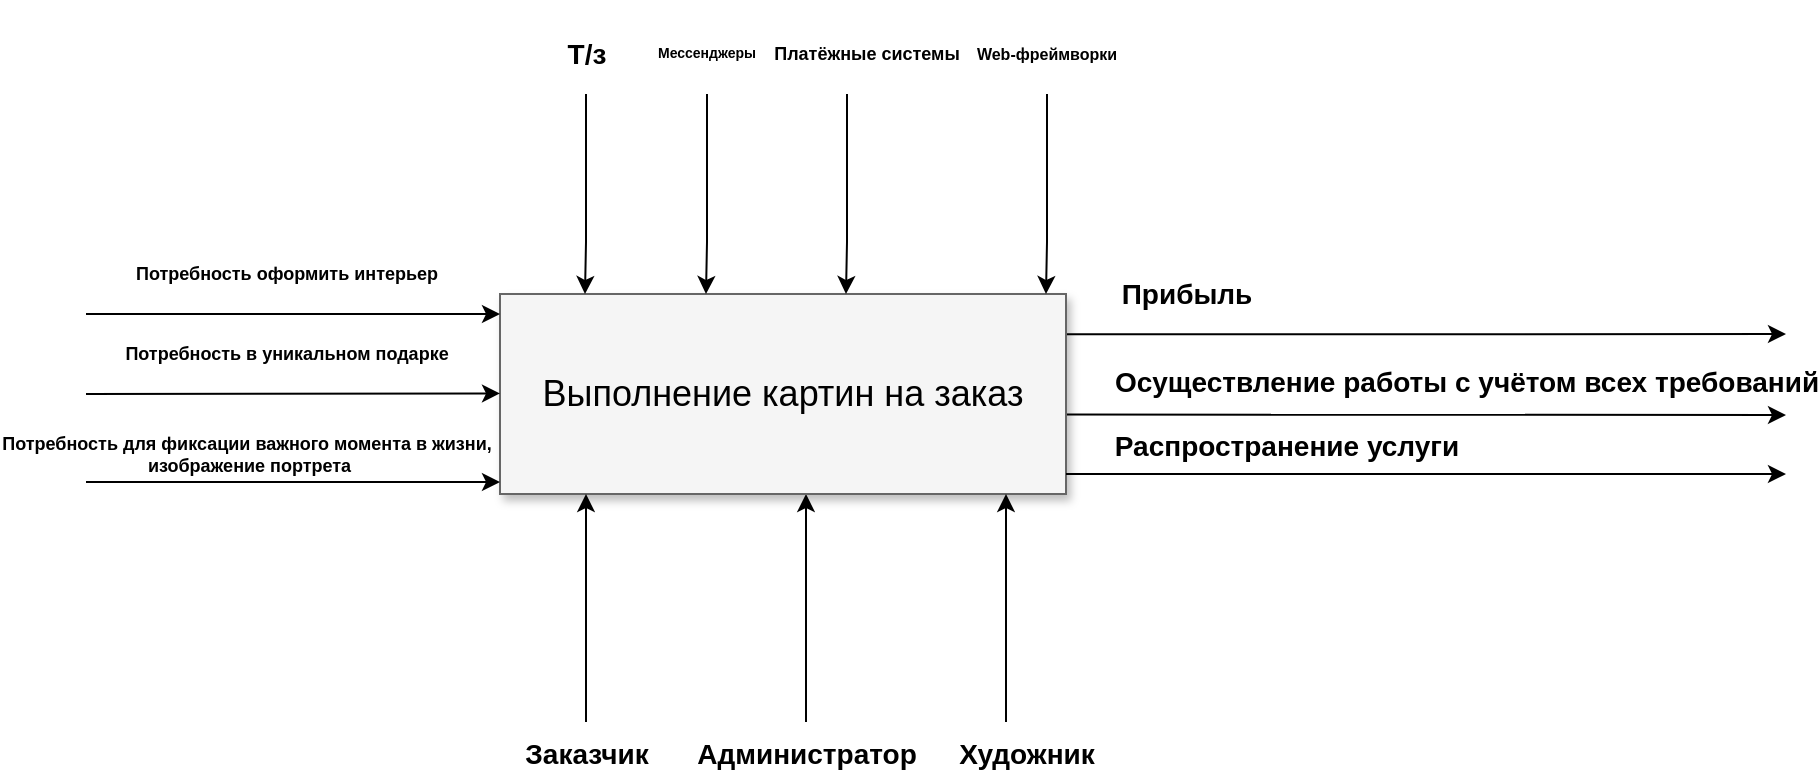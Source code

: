 <mxfile version="24.7.7">
  <diagram name="Page-1" id="90a13364-a465-7bf4-72fc-28e22215d7a0">
    <mxGraphModel dx="1750" dy="945" grid="1" gridSize="10" guides="1" tooltips="1" connect="1" arrows="1" fold="1" page="1" pageScale="1.5" pageWidth="1169" pageHeight="826" background="none" math="0" shadow="0">
      <root>
        <mxCell id="0" style=";html=1;" />
        <mxCell id="1" style=";html=1;" parent="0" />
        <mxCell id="3a17f1ce550125da-13" style="edgeStyle=elbowEdgeStyle;rounded=0;html=1;startArrow=none;startFill=0;jettySize=auto;orthogonalLoop=1;fontSize=18;elbow=vertical;" parent="1" edge="1">
          <mxGeometry relative="1" as="geometry">
            <mxPoint x="1070" y="560.17" as="sourcePoint" />
            <mxPoint x="1430" y="560" as="targetPoint" />
          </mxGeometry>
        </mxCell>
        <mxCell id="3a17f1ce550125da-14" style="edgeStyle=elbowEdgeStyle;rounded=0;html=1;startArrow=none;startFill=0;jettySize=auto;orthogonalLoop=1;fontSize=18;elbow=vertical;" parent="1" edge="1">
          <mxGeometry relative="1" as="geometry">
            <mxPoint x="1070" y="600.31" as="sourcePoint" />
            <mxPoint x="1430" y="600.31" as="targetPoint" />
          </mxGeometry>
        </mxCell>
        <mxCell id="3a17f1ce550125da-17" style="edgeStyle=elbowEdgeStyle;rounded=0;html=1;startArrow=none;startFill=0;jettySize=auto;orthogonalLoop=1;fontSize=18;" parent="1" edge="1">
          <mxGeometry relative="1" as="geometry">
            <Array as="points">
              <mxPoint x="940" y="754" />
            </Array>
            <mxPoint x="940" y="754" as="sourcePoint" />
            <mxPoint x="940" y="640" as="targetPoint" />
          </mxGeometry>
        </mxCell>
        <mxCell id="3a17f1ce550125da-2" value="Выполнение картин на заказ" style="whiteSpace=wrap;html=1;shadow=1;fontSize=18;fillColor=#f5f5f5;strokeColor=#666666;" parent="1" vertex="1">
          <mxGeometry x="787" y="540" width="283" height="100" as="geometry" />
        </mxCell>
        <mxCell id="3a17f1ce550125da-20" style="edgeStyle=elbowEdgeStyle;rounded=0;html=1;startArrow=none;startFill=0;jettySize=auto;orthogonalLoop=1;fontSize=18;elbow=vertical;" parent="1" edge="1">
          <mxGeometry relative="1" as="geometry">
            <Array as="points">
              <mxPoint x="658" y="514" />
            </Array>
            <mxPoint x="830" y="440" as="sourcePoint" />
            <mxPoint x="829.5" y="540" as="targetPoint" />
          </mxGeometry>
        </mxCell>
        <mxCell id="3a17f1ce550125da-21" style="edgeStyle=elbowEdgeStyle;rounded=0;html=1;startArrow=none;startFill=0;jettySize=auto;orthogonalLoop=1;fontSize=18;elbow=vertical;" parent="1" edge="1">
          <mxGeometry relative="1" as="geometry">
            <mxPoint x="580" y="550" as="sourcePoint" />
            <mxPoint x="787" y="550" as="targetPoint" />
            <Array as="points">
              <mxPoint x="740" y="550" />
              <mxPoint x="730" y="550" />
            </Array>
          </mxGeometry>
        </mxCell>
        <mxCell id="3a17f1ce550125da-23" style="edgeStyle=elbowEdgeStyle;rounded=0;html=1;startArrow=none;startFill=0;jettySize=auto;orthogonalLoop=1;fontSize=18;" parent="1" edge="1">
          <mxGeometry relative="1" as="geometry">
            <mxPoint x="830" y="754" as="sourcePoint" />
            <mxPoint x="830" y="640" as="targetPoint" />
            <Array as="points">
              <mxPoint x="830" y="734" />
              <mxPoint x="830" y="734" />
            </Array>
          </mxGeometry>
        </mxCell>
        <mxCell id="reBWG6Oo8zOQLaoW1JOB-3" value="Заказчик" style="text;strokeColor=none;fillColor=none;html=1;fontSize=14;fontStyle=1;verticalAlign=middle;align=center;" vertex="1" parent="1">
          <mxGeometry x="800" y="760" width="60" height="20" as="geometry" />
        </mxCell>
        <mxCell id="reBWG6Oo8zOQLaoW1JOB-4" value="Администратор" style="text;strokeColor=none;fillColor=none;html=1;fontSize=14;fontStyle=1;verticalAlign=middle;align=center;" vertex="1" parent="1">
          <mxGeometry x="910" y="760" width="60" height="20" as="geometry" />
        </mxCell>
        <mxCell id="reBWG6Oo8zOQLaoW1JOB-5" value="Художник" style="text;strokeColor=none;fillColor=none;html=1;fontSize=14;fontStyle=1;verticalAlign=middle;align=center;" vertex="1" parent="1">
          <mxGeometry x="1020" y="760" width="60" height="20" as="geometry" />
        </mxCell>
        <mxCell id="reBWG6Oo8zOQLaoW1JOB-7" style="edgeStyle=elbowEdgeStyle;rounded=0;html=1;startArrow=none;startFill=0;jettySize=auto;orthogonalLoop=1;fontSize=18;" edge="1" parent="1">
          <mxGeometry relative="1" as="geometry">
            <Array as="points">
              <mxPoint x="1040" y="754" />
            </Array>
            <mxPoint x="1040" y="754" as="sourcePoint" />
            <mxPoint x="1040" y="640" as="targetPoint" />
          </mxGeometry>
        </mxCell>
        <mxCell id="reBWG6Oo8zOQLaoW1JOB-8" value="Осуществление работы с учётом всех требований" style="text;strokeColor=none;fillColor=none;html=1;fontSize=14;fontStyle=1;verticalAlign=middle;align=center;" vertex="1" parent="1">
          <mxGeometry x="1240" y="574" width="60" height="20" as="geometry" />
        </mxCell>
        <mxCell id="reBWG6Oo8zOQLaoW1JOB-9" value="Прибыль" style="text;strokeColor=none;fillColor=none;html=1;fontSize=14;fontStyle=1;verticalAlign=middle;align=center;" vertex="1" parent="1">
          <mxGeometry x="1100" y="530" width="60" height="20" as="geometry" />
        </mxCell>
        <mxCell id="reBWG6Oo8zOQLaoW1JOB-10" value="Распространение услуги&lt;div&gt;&lt;br&gt;&lt;/div&gt;" style="text;strokeColor=none;fillColor=none;html=1;fontSize=14;fontStyle=1;verticalAlign=middle;align=center;" vertex="1" parent="1">
          <mxGeometry x="1150" y="614" width="60" height="20" as="geometry" />
        </mxCell>
        <mxCell id="reBWG6Oo8zOQLaoW1JOB-11" style="edgeStyle=elbowEdgeStyle;rounded=0;html=1;startArrow=none;startFill=0;jettySize=auto;orthogonalLoop=1;fontSize=18;elbow=vertical;" edge="1" parent="1">
          <mxGeometry relative="1" as="geometry">
            <mxPoint x="1070" y="630" as="sourcePoint" />
            <mxPoint x="1430" y="630" as="targetPoint" />
          </mxGeometry>
        </mxCell>
        <mxCell id="reBWG6Oo8zOQLaoW1JOB-12" style="edgeStyle=elbowEdgeStyle;rounded=0;html=1;startArrow=none;startFill=0;jettySize=auto;orthogonalLoop=1;fontSize=18;elbow=vertical;" edge="1" parent="1">
          <mxGeometry relative="1" as="geometry">
            <Array as="points">
              <mxPoint x="718.5" y="514" />
            </Array>
            <mxPoint x="890.5" y="440" as="sourcePoint" />
            <mxPoint x="890" y="540" as="targetPoint" />
          </mxGeometry>
        </mxCell>
        <mxCell id="reBWG6Oo8zOQLaoW1JOB-13" style="edgeStyle=elbowEdgeStyle;rounded=0;html=1;startArrow=none;startFill=0;jettySize=auto;orthogonalLoop=1;fontSize=18;elbow=vertical;" edge="1" parent="1">
          <mxGeometry relative="1" as="geometry">
            <Array as="points">
              <mxPoint x="788.5" y="514" />
            </Array>
            <mxPoint x="960.5" y="440" as="sourcePoint" />
            <mxPoint x="960" y="540" as="targetPoint" />
          </mxGeometry>
        </mxCell>
        <mxCell id="reBWG6Oo8zOQLaoW1JOB-14" style="edgeStyle=elbowEdgeStyle;rounded=0;html=1;startArrow=none;startFill=0;jettySize=auto;orthogonalLoop=1;fontSize=18;elbow=vertical;" edge="1" parent="1">
          <mxGeometry relative="1" as="geometry">
            <Array as="points">
              <mxPoint x="888.5" y="514" />
            </Array>
            <mxPoint x="1060.5" y="440" as="sourcePoint" />
            <mxPoint x="1060" y="540" as="targetPoint" />
          </mxGeometry>
        </mxCell>
        <mxCell id="reBWG6Oo8zOQLaoW1JOB-15" value="Т/з" style="text;strokeColor=none;fillColor=none;html=1;fontSize=14;fontStyle=1;verticalAlign=middle;align=center;" vertex="1" parent="1">
          <mxGeometry x="800" y="410" width="60" height="20" as="geometry" />
        </mxCell>
        <mxCell id="reBWG6Oo8zOQLaoW1JOB-16" value="&lt;h6 style=&quot;font-size: 7px;&quot;&gt;Мессенджеры&lt;/h6&gt;" style="text;strokeColor=none;fillColor=none;html=1;fontSize=7;fontStyle=1;verticalAlign=middle;align=center;" vertex="1" parent="1">
          <mxGeometry x="860" y="410" width="60" height="20" as="geometry" />
        </mxCell>
        <mxCell id="reBWG6Oo8zOQLaoW1JOB-17" value="&lt;h6 style=&quot;font-size: 9px;&quot;&gt;Платёжные системы&lt;/h6&gt;" style="text;strokeColor=none;fillColor=none;html=1;fontSize=9;fontStyle=1;verticalAlign=middle;align=center;" vertex="1" parent="1">
          <mxGeometry x="940" y="410" width="60" height="20" as="geometry" />
        </mxCell>
        <mxCell id="reBWG6Oo8zOQLaoW1JOB-18" value="Web-фреймворки" style="text;strokeColor=none;fillColor=none;html=1;fontSize=8;fontStyle=1;verticalAlign=middle;align=center;" vertex="1" parent="1">
          <mxGeometry x="1030" y="410" width="60" height="20" as="geometry" />
        </mxCell>
        <mxCell id="reBWG6Oo8zOQLaoW1JOB-19" style="edgeStyle=elbowEdgeStyle;rounded=0;html=1;startArrow=none;startFill=0;jettySize=auto;orthogonalLoop=1;fontSize=18;elbow=vertical;" edge="1" parent="1">
          <mxGeometry relative="1" as="geometry">
            <mxPoint x="580" y="590" as="sourcePoint" />
            <mxPoint x="787" y="589.71" as="targetPoint" />
            <Array as="points">
              <mxPoint x="740" y="589.71" />
              <mxPoint x="730" y="589.71" />
            </Array>
          </mxGeometry>
        </mxCell>
        <mxCell id="reBWG6Oo8zOQLaoW1JOB-20" style="edgeStyle=elbowEdgeStyle;rounded=0;html=1;startArrow=none;startFill=0;jettySize=auto;orthogonalLoop=1;fontSize=18;elbow=vertical;" edge="1" parent="1">
          <mxGeometry relative="1" as="geometry">
            <mxPoint x="580" y="634" as="sourcePoint" />
            <mxPoint x="787" y="634" as="targetPoint" />
            <Array as="points">
              <mxPoint x="740" y="634" />
              <mxPoint x="730" y="634" />
            </Array>
          </mxGeometry>
        </mxCell>
        <mxCell id="reBWG6Oo8zOQLaoW1JOB-21" value="Потребность оформить интерьер" style="text;strokeColor=none;fillColor=none;html=1;fontSize=9;fontStyle=1;verticalAlign=middle;align=center;" vertex="1" parent="1">
          <mxGeometry x="650" y="520" width="60" height="20" as="geometry" />
        </mxCell>
        <mxCell id="reBWG6Oo8zOQLaoW1JOB-23" value="Потребность в уникальном подарке" style="text;strokeColor=none;fillColor=none;html=1;fontSize=9;fontStyle=1;verticalAlign=middle;align=center;" vertex="1" parent="1">
          <mxGeometry x="650" y="560" width="60" height="20" as="geometry" />
        </mxCell>
        <mxCell id="reBWG6Oo8zOQLaoW1JOB-25" value="Потребность для фиксации важного момента в жизни,&lt;br&gt;&amp;nbsp;изображение портрета" style="text;strokeColor=none;fillColor=none;html=1;fontSize=9;fontStyle=1;verticalAlign=middle;align=center;" vertex="1" parent="1">
          <mxGeometry x="630" y="610" width="60" height="20" as="geometry" />
        </mxCell>
      </root>
    </mxGraphModel>
  </diagram>
</mxfile>
